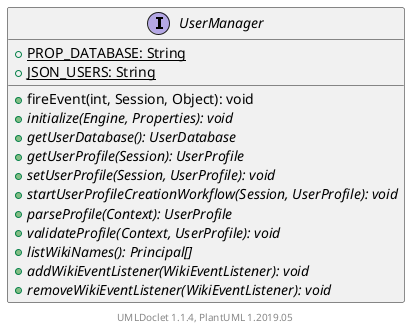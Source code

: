 @startuml

    interface UserManager [[UserManager.html]] {
        {static} +PROP_DATABASE: String
        {static} +JSON_USERS: String
        +fireEvent(int, Session, Object): void
        {abstract} +initialize(Engine, Properties): void
        {abstract} +getUserDatabase(): UserDatabase
        {abstract} +getUserProfile(Session): UserProfile
        {abstract} +setUserProfile(Session, UserProfile): void
        {abstract} +startUserProfileCreationWorkflow(Session, UserProfile): void
        {abstract} +parseProfile(Context): UserProfile
        {abstract} +validateProfile(Context, UserProfile): void
        {abstract} +listWikiNames(): Principal[]
        {abstract} +addWikiEventListener(WikiEventListener): void
        {abstract} +removeWikiEventListener(WikiEventListener): void
    }


    center footer UMLDoclet 1.1.4, PlantUML 1.2019.05
@enduml
